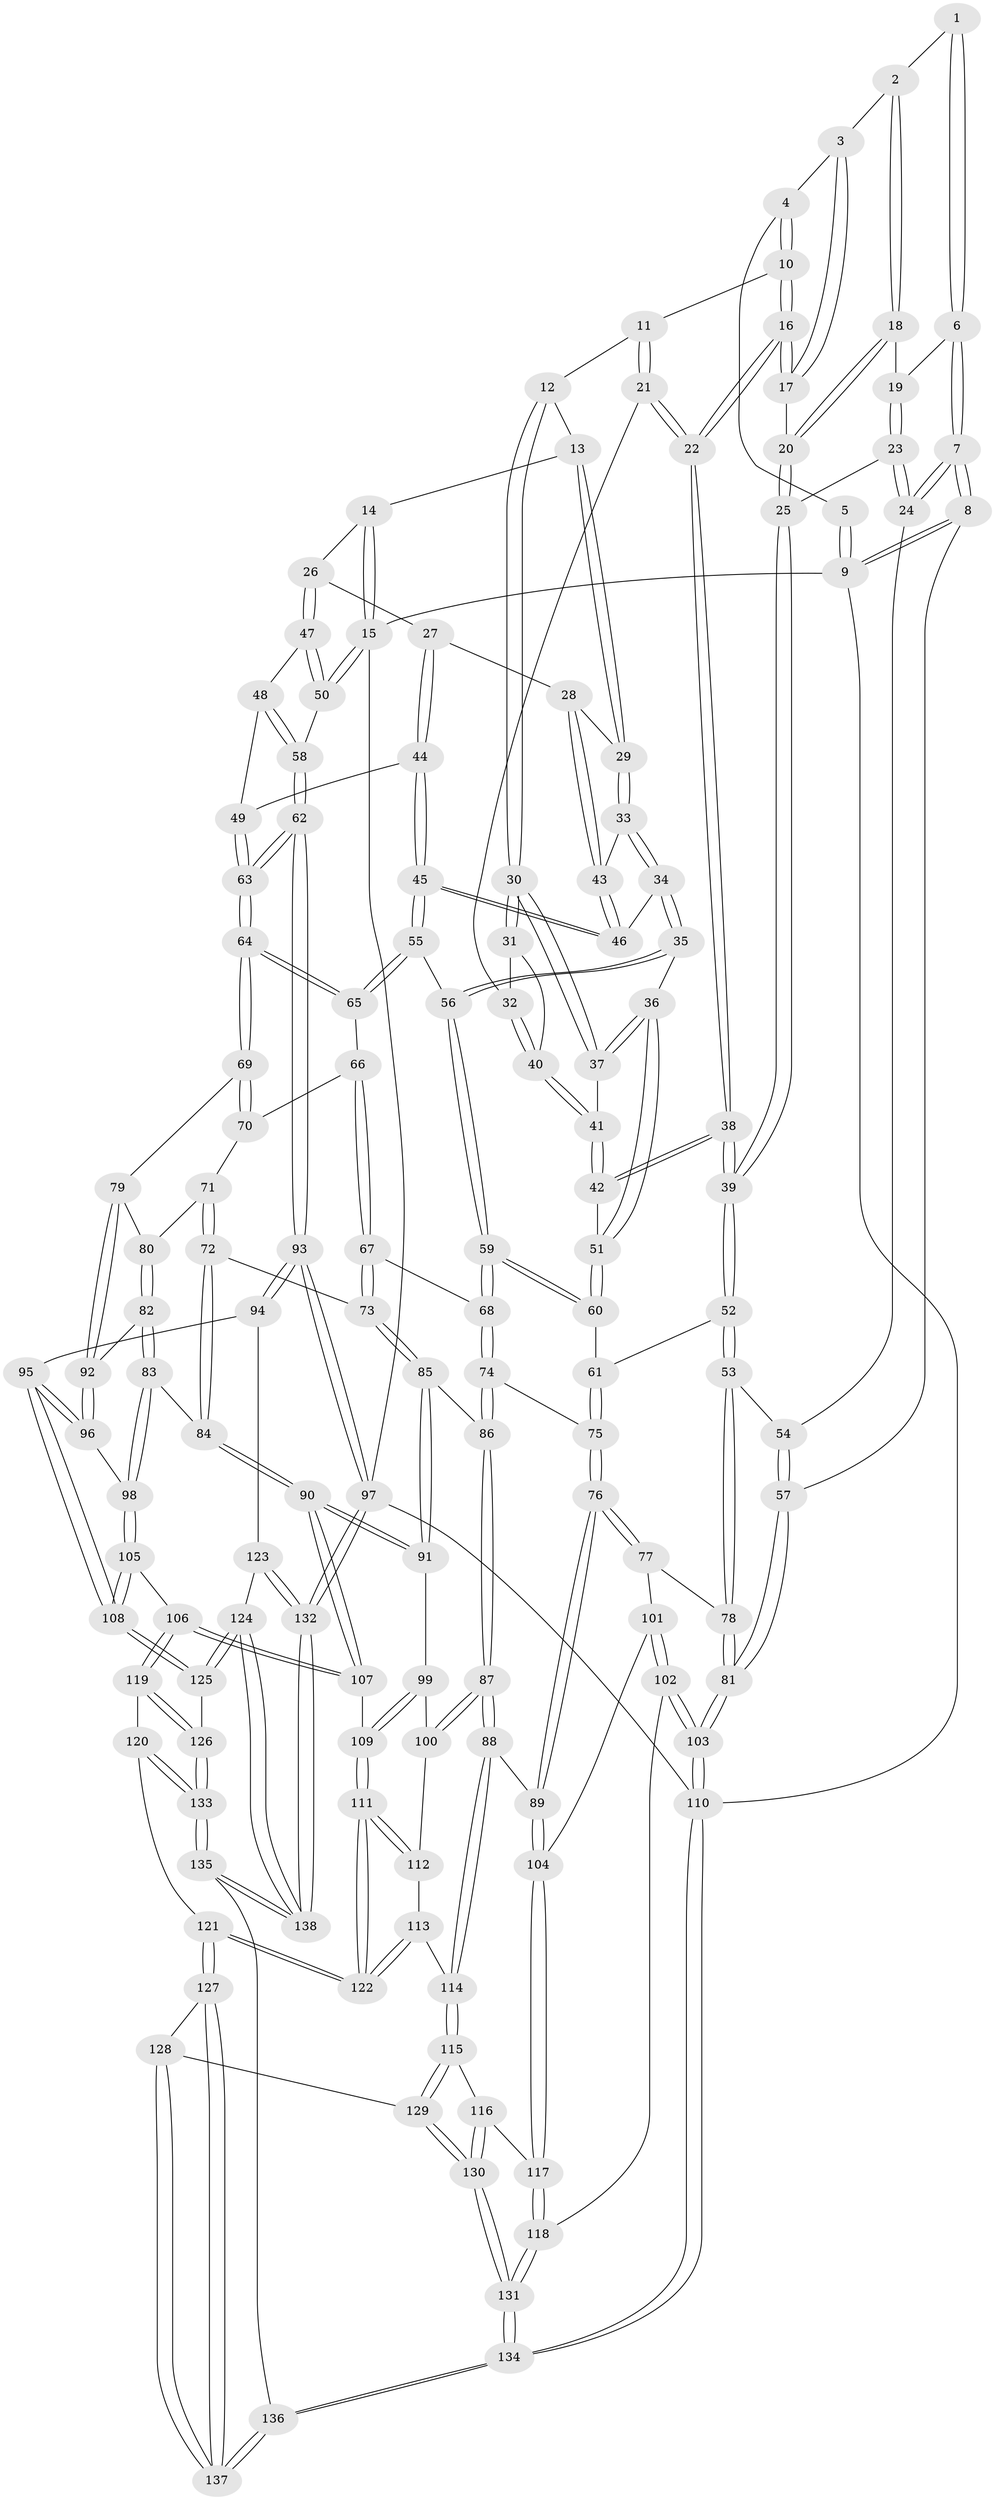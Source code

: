 // coarse degree distribution, {3: 0.09302325581395349, 5: 0.32558139534883723, 4: 0.47674418604651164, 8: 0.011627906976744186, 6: 0.09302325581395349}
// Generated by graph-tools (version 1.1) at 2025/42/03/06/25 10:42:27]
// undirected, 138 vertices, 342 edges
graph export_dot {
graph [start="1"]
  node [color=gray90,style=filled];
  1 [pos="+0.06659200576752382+0"];
  2 [pos="+0.09854810338111976+0.08756248827915519"];
  3 [pos="+0.210184113860836+0.024395189239563093"];
  4 [pos="+0.29730168920404665+0"];
  5 [pos="+0.06422655967504885+0"];
  6 [pos="+0.02578356485748926+0.09565003140170783"];
  7 [pos="+0+0.17910046859336515"];
  8 [pos="+0+0.17827774857823792"];
  9 [pos="+0+0"];
  10 [pos="+0.39438088083597966+0"];
  11 [pos="+0.4604882735143259+0"];
  12 [pos="+0.5456090290761519+0"];
  13 [pos="+0.5892517724936119+0"];
  14 [pos="+0.7131612399994751+0"];
  15 [pos="+1+0"];
  16 [pos="+0.2648940374809932+0.19240760428517334"];
  17 [pos="+0.20332871687198603+0.10982218449187076"];
  18 [pos="+0.09329384185339207+0.10404289739394099"];
  19 [pos="+0.0774656259691834+0.10931075164804381"];
  20 [pos="+0.13593608263442578+0.13593488772136814"];
  21 [pos="+0.3706863122841412+0.15092349617480694"];
  22 [pos="+0.2834572614527378+0.25048986524082195"];
  23 [pos="+0.04362544592608544+0.22910480150946894"];
  24 [pos="+0.03417502821477127+0.23222648428206497"];
  25 [pos="+0.12701750617864127+0.22965502258898549"];
  26 [pos="+0.8766219533429519+0.11720809382068943"];
  27 [pos="+0.8733151197128239+0.12048526477587089"];
  28 [pos="+0.8257832272581661+0.15522554560184265"];
  29 [pos="+0.6584711771805299+0.13663335331482268"];
  30 [pos="+0.5080034485340624+0.1482526046067453"];
  31 [pos="+0.46619876809996186+0.16455977516185225"];
  32 [pos="+0.40737723423020217+0.16605036657934233"];
  33 [pos="+0.6612270496463576+0.18525129767021506"];
  34 [pos="+0.6287867786519981+0.25363049447788266"];
  35 [pos="+0.6176588150826732+0.2664328054601647"];
  36 [pos="+0.5798006738371869+0.2746103170040061"];
  37 [pos="+0.5230352118995966+0.2065355378399168"];
  38 [pos="+0.27790787246696036+0.2963191824358951"];
  39 [pos="+0.2670805949740432+0.31489423543625994"];
  40 [pos="+0.42840669751023525+0.2045601421767183"];
  41 [pos="+0.41929599987286265+0.24841664112581557"];
  42 [pos="+0.4030997735197558+0.26389131089570594"];
  43 [pos="+0.7772137609997201+0.20343005483812254"];
  44 [pos="+0.8183481510565304+0.3434414818068063"];
  45 [pos="+0.8013285909645801+0.3446776659989614"];
  46 [pos="+0.7694237088522538+0.26165386930777834"];
  47 [pos="+0.906419140605562+0.13086209288916145"];
  48 [pos="+0.9129641909593906+0.3033661775457015"];
  49 [pos="+0.8383503147349357+0.34620048260967073"];
  50 [pos="+1+0.14879511138885534"];
  51 [pos="+0.5395891901509647+0.33162518635182286"];
  52 [pos="+0.26431413749579824+0.36194491915159765"];
  53 [pos="+0.19802720065252236+0.4312892907977474"];
  54 [pos="+0.052853741009565976+0.3223144133423529"];
  55 [pos="+0.7507891165256186+0.382382463955022"];
  56 [pos="+0.7127607272400236+0.3685326402714375"];
  57 [pos="+0+0.5088131645292037"];
  58 [pos="+1+0.388616269487242"];
  59 [pos="+0.5575517517868257+0.4515097044411505"];
  60 [pos="+0.5231699668570933+0.3948906653375217"];
  61 [pos="+0.34776997358889244+0.4057588448761517"];
  62 [pos="+1+0.5626644728928276"];
  63 [pos="+0.9743492540146224+0.5335932432880507"];
  64 [pos="+0.9741470364469267+0.5336351581985614"];
  65 [pos="+0.7504115623061195+0.4158695212218776"];
  66 [pos="+0.7448984428169396+0.43976879266296703"];
  67 [pos="+0.5947959171040953+0.5249326223125969"];
  68 [pos="+0.5654795734251704+0.4937636851320819"];
  69 [pos="+0.9071479896401607+0.5556288350306219"];
  70 [pos="+0.7515519857798407+0.4599297667657933"];
  71 [pos="+0.74945341269956+0.5098300201296114"];
  72 [pos="+0.6295336527805436+0.5721531296329987"];
  73 [pos="+0.5954185294439152+0.5265156550859692"];
  74 [pos="+0.42061161568728467+0.5591833736684932"];
  75 [pos="+0.4173568984926136+0.5589157213148664"];
  76 [pos="+0.31865173366590566+0.650991082620736"];
  77 [pos="+0.22457954577215222+0.6035837543930316"];
  78 [pos="+0.19172162058894665+0.442266365624629"];
  79 [pos="+0.8839697917958237+0.5687295639247681"];
  80 [pos="+0.7769473941964941+0.5683170837916923"];
  81 [pos="+0+0.5382348055377654"];
  82 [pos="+0.7260610203434298+0.6128350786775872"];
  83 [pos="+0.687246521169345+0.6442033514405561"];
  84 [pos="+0.6594425119804396+0.6364257319292824"];
  85 [pos="+0.4957008148727338+0.6437140366323431"];
  86 [pos="+0.4930496361400345+0.6429253557748309"];
  87 [pos="+0.3848968439102803+0.7186424804269405"];
  88 [pos="+0.3552361762416597+0.7181935243139643"];
  89 [pos="+0.33778034239118876+0.6960670199693231"];
  90 [pos="+0.5781245131068138+0.7175159437083587"];
  91 [pos="+0.5449065414714763+0.7005921313890093"];
  92 [pos="+0.8456445688518527+0.636592565220738"];
  93 [pos="+1+0.655682551979601"];
  94 [pos="+0.9972741255366975+0.757464706121646"];
  95 [pos="+0.8483353508624975+0.7477668913933241"];
  96 [pos="+0.8236086215147925+0.6803936353875977"];
  97 [pos="+1+1"];
  98 [pos="+0.6977430342100285+0.6550763430413211"];
  99 [pos="+0.4347920183591173+0.7328985036619526"];
  100 [pos="+0.42356484222504687+0.7324485133809372"];
  101 [pos="+0.20280493723619258+0.6226072331418793"];
  102 [pos="+0+0.7347574004833777"];
  103 [pos="+0+0.7124386308309498"];
  104 [pos="+0.19133718048646764+0.7967944722341356"];
  105 [pos="+0.7112569432391828+0.699853308371233"];
  106 [pos="+0.6178489070900787+0.8175571231803908"];
  107 [pos="+0.5774661434426938+0.783502318239894"];
  108 [pos="+0.7598400606903033+0.8299657415635283"];
  109 [pos="+0.5426942656420692+0.801798948806603"];
  110 [pos="+0+1"];
  111 [pos="+0.49221494434240703+0.8451174708480819"];
  112 [pos="+0.4399909777235043+0.7618126261578733"];
  113 [pos="+0.4342039853560756+0.8557967879640217"];
  114 [pos="+0.3477569916025027+0.8317934989196989"];
  115 [pos="+0.339704383997597+0.8405631947864577"];
  116 [pos="+0.27251264704531986+0.849732555095725"];
  117 [pos="+0.16742963380689235+0.8433598076183796"];
  118 [pos="+0.14753687357647272+0.8536268109417189"];
  119 [pos="+0.6553483567495316+0.8524201416159214"];
  120 [pos="+0.5571770100130908+0.9284834927048221"];
  121 [pos="+0.4832686808888225+0.9063647469338528"];
  122 [pos="+0.4754692266820933+0.8684064317070604"];
  123 [pos="+0.9154417249610475+0.8914683554975407"];
  124 [pos="+0.7955756182175167+0.9102604364909591"];
  125 [pos="+0.7470466324143324+0.8658820998351779"];
  126 [pos="+0.7097758735585525+0.8724038356436916"];
  127 [pos="+0.4824693196107058+0.9080401638065342"];
  128 [pos="+0.37274174268144733+0.9488913866551983"];
  129 [pos="+0.34437029645021944+0.9272512035864011"];
  130 [pos="+0.2670951968973539+0.9916301624795743"];
  131 [pos="+0.16309292552754184+1"];
  132 [pos="+1+1"];
  133 [pos="+0.6118143296471351+1"];
  134 [pos="+0.11782686423410711+1"];
  135 [pos="+0.5883537407063744+1"];
  136 [pos="+0.46198674963114+1"];
  137 [pos="+0.45424427054524674+1"];
  138 [pos="+0.8670019637663879+1"];
  1 -- 2;
  1 -- 6;
  1 -- 6;
  2 -- 3;
  2 -- 18;
  2 -- 18;
  3 -- 4;
  3 -- 17;
  3 -- 17;
  4 -- 5;
  4 -- 10;
  4 -- 10;
  5 -- 9;
  5 -- 9;
  6 -- 7;
  6 -- 7;
  6 -- 19;
  7 -- 8;
  7 -- 8;
  7 -- 24;
  7 -- 24;
  8 -- 9;
  8 -- 9;
  8 -- 57;
  9 -- 15;
  9 -- 110;
  10 -- 11;
  10 -- 16;
  10 -- 16;
  11 -- 12;
  11 -- 21;
  11 -- 21;
  12 -- 13;
  12 -- 30;
  12 -- 30;
  13 -- 14;
  13 -- 29;
  13 -- 29;
  14 -- 15;
  14 -- 15;
  14 -- 26;
  15 -- 50;
  15 -- 50;
  15 -- 97;
  16 -- 17;
  16 -- 17;
  16 -- 22;
  16 -- 22;
  17 -- 20;
  18 -- 19;
  18 -- 20;
  18 -- 20;
  19 -- 23;
  19 -- 23;
  20 -- 25;
  20 -- 25;
  21 -- 22;
  21 -- 22;
  21 -- 32;
  22 -- 38;
  22 -- 38;
  23 -- 24;
  23 -- 24;
  23 -- 25;
  24 -- 54;
  25 -- 39;
  25 -- 39;
  26 -- 27;
  26 -- 47;
  26 -- 47;
  27 -- 28;
  27 -- 44;
  27 -- 44;
  28 -- 29;
  28 -- 43;
  28 -- 43;
  29 -- 33;
  29 -- 33;
  30 -- 31;
  30 -- 31;
  30 -- 37;
  30 -- 37;
  31 -- 32;
  31 -- 40;
  32 -- 40;
  32 -- 40;
  33 -- 34;
  33 -- 34;
  33 -- 43;
  34 -- 35;
  34 -- 35;
  34 -- 46;
  35 -- 36;
  35 -- 56;
  35 -- 56;
  36 -- 37;
  36 -- 37;
  36 -- 51;
  36 -- 51;
  37 -- 41;
  38 -- 39;
  38 -- 39;
  38 -- 42;
  38 -- 42;
  39 -- 52;
  39 -- 52;
  40 -- 41;
  40 -- 41;
  41 -- 42;
  41 -- 42;
  42 -- 51;
  43 -- 46;
  43 -- 46;
  44 -- 45;
  44 -- 45;
  44 -- 49;
  45 -- 46;
  45 -- 46;
  45 -- 55;
  45 -- 55;
  47 -- 48;
  47 -- 50;
  47 -- 50;
  48 -- 49;
  48 -- 58;
  48 -- 58;
  49 -- 63;
  49 -- 63;
  50 -- 58;
  51 -- 60;
  51 -- 60;
  52 -- 53;
  52 -- 53;
  52 -- 61;
  53 -- 54;
  53 -- 78;
  53 -- 78;
  54 -- 57;
  54 -- 57;
  55 -- 56;
  55 -- 65;
  55 -- 65;
  56 -- 59;
  56 -- 59;
  57 -- 81;
  57 -- 81;
  58 -- 62;
  58 -- 62;
  59 -- 60;
  59 -- 60;
  59 -- 68;
  59 -- 68;
  60 -- 61;
  61 -- 75;
  61 -- 75;
  62 -- 63;
  62 -- 63;
  62 -- 93;
  62 -- 93;
  63 -- 64;
  63 -- 64;
  64 -- 65;
  64 -- 65;
  64 -- 69;
  64 -- 69;
  65 -- 66;
  66 -- 67;
  66 -- 67;
  66 -- 70;
  67 -- 68;
  67 -- 73;
  67 -- 73;
  68 -- 74;
  68 -- 74;
  69 -- 70;
  69 -- 70;
  69 -- 79;
  70 -- 71;
  71 -- 72;
  71 -- 72;
  71 -- 80;
  72 -- 73;
  72 -- 84;
  72 -- 84;
  73 -- 85;
  73 -- 85;
  74 -- 75;
  74 -- 86;
  74 -- 86;
  75 -- 76;
  75 -- 76;
  76 -- 77;
  76 -- 77;
  76 -- 89;
  76 -- 89;
  77 -- 78;
  77 -- 101;
  78 -- 81;
  78 -- 81;
  79 -- 80;
  79 -- 92;
  79 -- 92;
  80 -- 82;
  80 -- 82;
  81 -- 103;
  81 -- 103;
  82 -- 83;
  82 -- 83;
  82 -- 92;
  83 -- 84;
  83 -- 98;
  83 -- 98;
  84 -- 90;
  84 -- 90;
  85 -- 86;
  85 -- 91;
  85 -- 91;
  86 -- 87;
  86 -- 87;
  87 -- 88;
  87 -- 88;
  87 -- 100;
  87 -- 100;
  88 -- 89;
  88 -- 114;
  88 -- 114;
  89 -- 104;
  89 -- 104;
  90 -- 91;
  90 -- 91;
  90 -- 107;
  90 -- 107;
  91 -- 99;
  92 -- 96;
  92 -- 96;
  93 -- 94;
  93 -- 94;
  93 -- 97;
  93 -- 97;
  94 -- 95;
  94 -- 123;
  95 -- 96;
  95 -- 96;
  95 -- 108;
  95 -- 108;
  96 -- 98;
  97 -- 132;
  97 -- 132;
  97 -- 110;
  98 -- 105;
  98 -- 105;
  99 -- 100;
  99 -- 109;
  99 -- 109;
  100 -- 112;
  101 -- 102;
  101 -- 102;
  101 -- 104;
  102 -- 103;
  102 -- 103;
  102 -- 118;
  103 -- 110;
  103 -- 110;
  104 -- 117;
  104 -- 117;
  105 -- 106;
  105 -- 108;
  105 -- 108;
  106 -- 107;
  106 -- 107;
  106 -- 119;
  106 -- 119;
  107 -- 109;
  108 -- 125;
  108 -- 125;
  109 -- 111;
  109 -- 111;
  110 -- 134;
  110 -- 134;
  111 -- 112;
  111 -- 112;
  111 -- 122;
  111 -- 122;
  112 -- 113;
  113 -- 114;
  113 -- 122;
  113 -- 122;
  114 -- 115;
  114 -- 115;
  115 -- 116;
  115 -- 129;
  115 -- 129;
  116 -- 117;
  116 -- 130;
  116 -- 130;
  117 -- 118;
  117 -- 118;
  118 -- 131;
  118 -- 131;
  119 -- 120;
  119 -- 126;
  119 -- 126;
  120 -- 121;
  120 -- 133;
  120 -- 133;
  121 -- 122;
  121 -- 122;
  121 -- 127;
  121 -- 127;
  123 -- 124;
  123 -- 132;
  123 -- 132;
  124 -- 125;
  124 -- 125;
  124 -- 138;
  124 -- 138;
  125 -- 126;
  126 -- 133;
  126 -- 133;
  127 -- 128;
  127 -- 137;
  127 -- 137;
  128 -- 129;
  128 -- 137;
  128 -- 137;
  129 -- 130;
  129 -- 130;
  130 -- 131;
  130 -- 131;
  131 -- 134;
  131 -- 134;
  132 -- 138;
  132 -- 138;
  133 -- 135;
  133 -- 135;
  134 -- 136;
  134 -- 136;
  135 -- 136;
  135 -- 138;
  135 -- 138;
  136 -- 137;
  136 -- 137;
}

